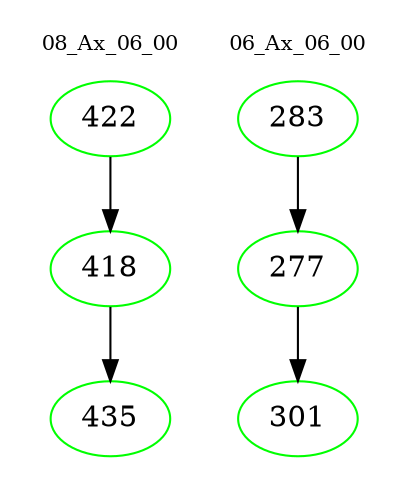 digraph{
subgraph cluster_0 {
color = white
label = "08_Ax_06_00";
fontsize=10;
T0_422 [label="422", color="green"]
T0_422 -> T0_418 [color="black"]
T0_418 [label="418", color="green"]
T0_418 -> T0_435 [color="black"]
T0_435 [label="435", color="green"]
}
subgraph cluster_1 {
color = white
label = "06_Ax_06_00";
fontsize=10;
T1_283 [label="283", color="green"]
T1_283 -> T1_277 [color="black"]
T1_277 [label="277", color="green"]
T1_277 -> T1_301 [color="black"]
T1_301 [label="301", color="green"]
}
}
